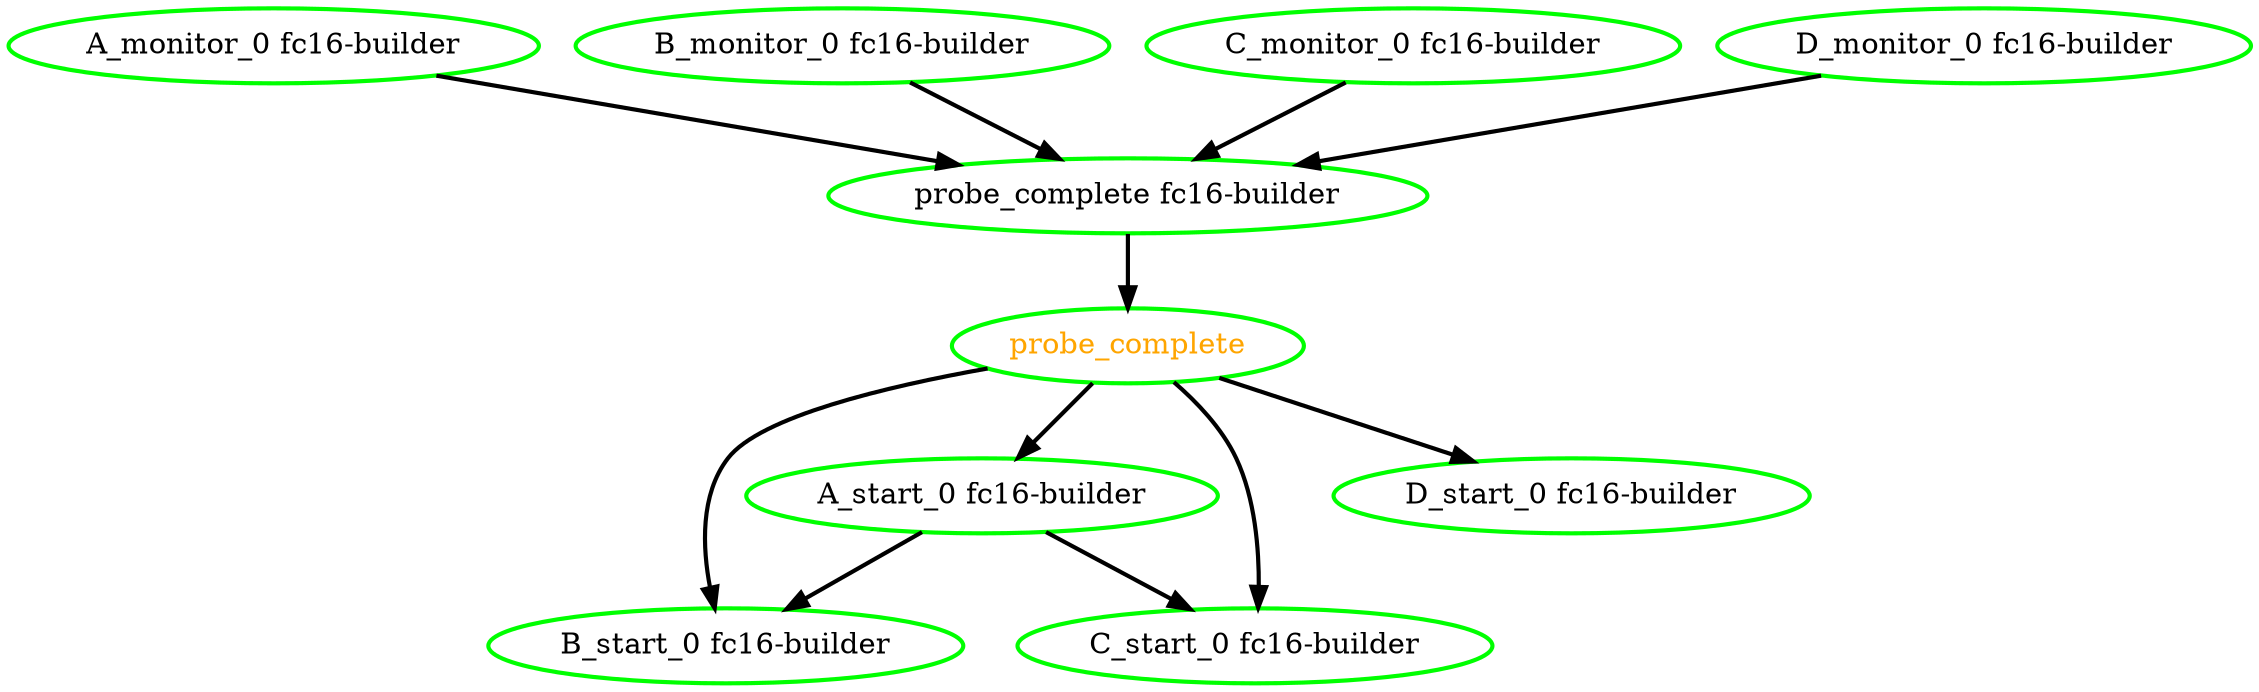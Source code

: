 digraph "g" {
"A_monitor_0 fc16-builder" -> "probe_complete fc16-builder" [ style = bold]
"A_monitor_0 fc16-builder" [ style=bold color="green" fontcolor="black"]
"A_start_0 fc16-builder" -> "B_start_0 fc16-builder" [ style = bold]
"A_start_0 fc16-builder" -> "C_start_0 fc16-builder" [ style = bold]
"A_start_0 fc16-builder" [ style=bold color="green" fontcolor="black"]
"B_monitor_0 fc16-builder" -> "probe_complete fc16-builder" [ style = bold]
"B_monitor_0 fc16-builder" [ style=bold color="green" fontcolor="black"]
"B_start_0 fc16-builder" [ style=bold color="green" fontcolor="black"]
"C_monitor_0 fc16-builder" -> "probe_complete fc16-builder" [ style = bold]
"C_monitor_0 fc16-builder" [ style=bold color="green" fontcolor="black"]
"C_start_0 fc16-builder" [ style=bold color="green" fontcolor="black"]
"D_monitor_0 fc16-builder" -> "probe_complete fc16-builder" [ style = bold]
"D_monitor_0 fc16-builder" [ style=bold color="green" fontcolor="black"]
"D_start_0 fc16-builder" [ style=bold color="green" fontcolor="black"]
"probe_complete fc16-builder" -> "probe_complete" [ style = bold]
"probe_complete fc16-builder" [ style=bold color="green" fontcolor="black"]
"probe_complete" -> "A_start_0 fc16-builder" [ style = bold]
"probe_complete" -> "B_start_0 fc16-builder" [ style = bold]
"probe_complete" -> "C_start_0 fc16-builder" [ style = bold]
"probe_complete" -> "D_start_0 fc16-builder" [ style = bold]
"probe_complete" [ style=bold color="green" fontcolor="orange"]
}
